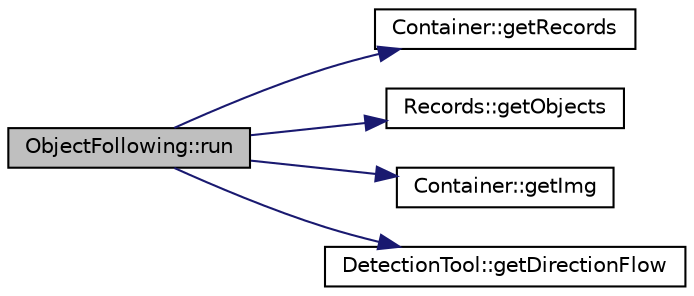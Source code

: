 digraph "ObjectFollowing::run"
{
  edge [fontname="Helvetica",fontsize="10",labelfontname="Helvetica",labelfontsize="10"];
  node [fontname="Helvetica",fontsize="10",shape=record];
  rankdir="LR";
  Node1 [label="ObjectFollowing::run",height=0.2,width=0.4,color="black", fillcolor="grey75", style="filled" fontcolor="black"];
  Node1 -> Node2 [color="midnightblue",fontsize="10",style="solid",fontname="Helvetica"];
  Node2 [label="Container::getRecords",height=0.2,width=0.4,color="black", fillcolor="white", style="filled",URL="$class_container.html#a0e7f24952afbbd81b52dcd990d305bff"];
  Node1 -> Node3 [color="midnightblue",fontsize="10",style="solid",fontname="Helvetica"];
  Node3 [label="Records::getObjects",height=0.2,width=0.4,color="black", fillcolor="white", style="filled",URL="$class_records.html#a8d221f904989b50f00ea7e4ea5ea61a8"];
  Node1 -> Node4 [color="midnightblue",fontsize="10",style="solid",fontname="Helvetica"];
  Node4 [label="Container::getImg",height=0.2,width=0.4,color="black", fillcolor="white", style="filled",URL="$class_container.html#a5dce6d05419bc69bef43593c6d231d8f"];
  Node1 -> Node5 [color="midnightblue",fontsize="10",style="solid",fontname="Helvetica"];
  Node5 [label="DetectionTool::getDirectionFlow",height=0.2,width=0.4,color="black", fillcolor="white", style="filled",URL="$class_detection_tool.html#af1273598f2885e28cca8413c2c9e93c9"];
}

